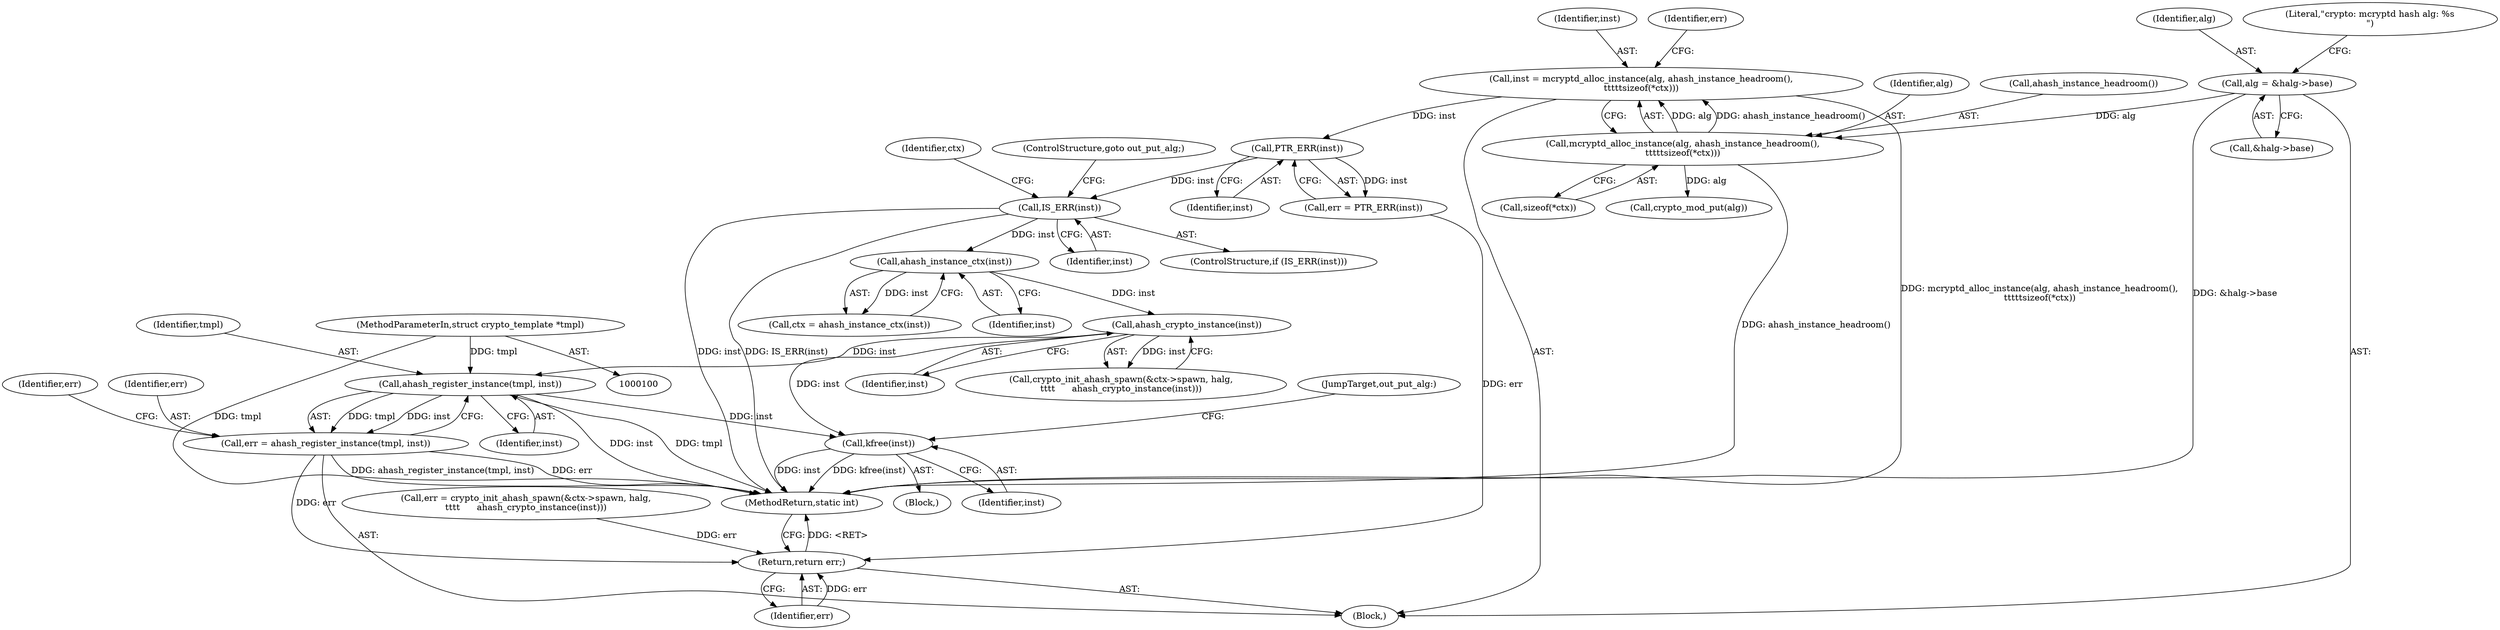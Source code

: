 digraph "0_linux_48a992727d82cb7db076fa15d372178743b1f4cd_0@pointer" {
"1000324" [label="(Call,ahash_register_instance(tmpl, inst))"];
"1000101" [label="(MethodParameterIn,struct crypto_template *tmpl)"];
"1000182" [label="(Call,ahash_crypto_instance(inst))"];
"1000167" [label="(Call,ahash_instance_ctx(inst))"];
"1000162" [label="(Call,IS_ERR(inst))"];
"1000159" [label="(Call,PTR_ERR(inst))"];
"1000149" [label="(Call,inst = mcryptd_alloc_instance(alg, ahash_instance_headroom(),\n\t\t\t\t\tsizeof(*ctx)))"];
"1000151" [label="(Call,mcryptd_alloc_instance(alg, ahash_instance_headroom(),\n\t\t\t\t\tsizeof(*ctx)))"];
"1000138" [label="(Call,alg = &halg->base)"];
"1000322" [label="(Call,err = ahash_register_instance(tmpl, inst))"];
"1000341" [label="(Return,return err;)"];
"1000336" [label="(Call,kfree(inst))"];
"1000168" [label="(Identifier,inst)"];
"1000154" [label="(Call,sizeof(*ctx))"];
"1000336" [label="(Call,kfree(inst))"];
"1000101" [label="(MethodParameterIn,struct crypto_template *tmpl)"];
"1000138" [label="(Call,alg = &halg->base)"];
"1000176" [label="(Call,crypto_init_ahash_spawn(&ctx->spawn, halg,\n\t\t\t\t      ahash_crypto_instance(inst)))"];
"1000182" [label="(Call,ahash_crypto_instance(inst))"];
"1000163" [label="(Identifier,inst)"];
"1000149" [label="(Call,inst = mcryptd_alloc_instance(alg, ahash_instance_headroom(),\n\t\t\t\t\tsizeof(*ctx)))"];
"1000325" [label="(Identifier,tmpl)"];
"1000328" [label="(Identifier,err)"];
"1000342" [label="(Identifier,err)"];
"1000322" [label="(Call,err = ahash_register_instance(tmpl, inst))"];
"1000139" [label="(Identifier,alg)"];
"1000174" [label="(Call,err = crypto_init_ahash_spawn(&ctx->spawn, halg,\n\t\t\t\t      ahash_crypto_instance(inst)))"];
"1000166" [label="(Identifier,ctx)"];
"1000152" [label="(Identifier,alg)"];
"1000159" [label="(Call,PTR_ERR(inst))"];
"1000323" [label="(Identifier,err)"];
"1000140" [label="(Call,&halg->base)"];
"1000162" [label="(Call,IS_ERR(inst))"];
"1000145" [label="(Literal,\"crypto: mcryptd hash alg: %s\n\")"];
"1000161" [label="(ControlStructure,if (IS_ERR(inst)))"];
"1000324" [label="(Call,ahash_register_instance(tmpl, inst))"];
"1000151" [label="(Call,mcryptd_alloc_instance(alg, ahash_instance_headroom(),\n\t\t\t\t\tsizeof(*ctx)))"];
"1000104" [label="(Block,)"];
"1000337" [label="(Identifier,inst)"];
"1000153" [label="(Call,ahash_instance_headroom())"];
"1000150" [label="(Identifier,inst)"];
"1000160" [label="(Identifier,inst)"];
"1000326" [label="(Identifier,inst)"];
"1000164" [label="(ControlStructure,goto out_put_alg;)"];
"1000329" [label="(Block,)"];
"1000165" [label="(Call,ctx = ahash_instance_ctx(inst))"];
"1000341" [label="(Return,return err;)"];
"1000343" [label="(MethodReturn,static int)"];
"1000338" [label="(JumpTarget,out_put_alg:)"];
"1000158" [label="(Identifier,err)"];
"1000183" [label="(Identifier,inst)"];
"1000167" [label="(Call,ahash_instance_ctx(inst))"];
"1000157" [label="(Call,err = PTR_ERR(inst))"];
"1000339" [label="(Call,crypto_mod_put(alg))"];
"1000324" -> "1000322"  [label="AST: "];
"1000324" -> "1000326"  [label="CFG: "];
"1000325" -> "1000324"  [label="AST: "];
"1000326" -> "1000324"  [label="AST: "];
"1000322" -> "1000324"  [label="CFG: "];
"1000324" -> "1000343"  [label="DDG: inst"];
"1000324" -> "1000343"  [label="DDG: tmpl"];
"1000324" -> "1000322"  [label="DDG: tmpl"];
"1000324" -> "1000322"  [label="DDG: inst"];
"1000101" -> "1000324"  [label="DDG: tmpl"];
"1000182" -> "1000324"  [label="DDG: inst"];
"1000324" -> "1000336"  [label="DDG: inst"];
"1000101" -> "1000100"  [label="AST: "];
"1000101" -> "1000343"  [label="DDG: tmpl"];
"1000182" -> "1000176"  [label="AST: "];
"1000182" -> "1000183"  [label="CFG: "];
"1000183" -> "1000182"  [label="AST: "];
"1000176" -> "1000182"  [label="CFG: "];
"1000182" -> "1000176"  [label="DDG: inst"];
"1000167" -> "1000182"  [label="DDG: inst"];
"1000182" -> "1000336"  [label="DDG: inst"];
"1000167" -> "1000165"  [label="AST: "];
"1000167" -> "1000168"  [label="CFG: "];
"1000168" -> "1000167"  [label="AST: "];
"1000165" -> "1000167"  [label="CFG: "];
"1000167" -> "1000165"  [label="DDG: inst"];
"1000162" -> "1000167"  [label="DDG: inst"];
"1000162" -> "1000161"  [label="AST: "];
"1000162" -> "1000163"  [label="CFG: "];
"1000163" -> "1000162"  [label="AST: "];
"1000164" -> "1000162"  [label="CFG: "];
"1000166" -> "1000162"  [label="CFG: "];
"1000162" -> "1000343"  [label="DDG: inst"];
"1000162" -> "1000343"  [label="DDG: IS_ERR(inst)"];
"1000159" -> "1000162"  [label="DDG: inst"];
"1000159" -> "1000157"  [label="AST: "];
"1000159" -> "1000160"  [label="CFG: "];
"1000160" -> "1000159"  [label="AST: "];
"1000157" -> "1000159"  [label="CFG: "];
"1000159" -> "1000157"  [label="DDG: inst"];
"1000149" -> "1000159"  [label="DDG: inst"];
"1000149" -> "1000104"  [label="AST: "];
"1000149" -> "1000151"  [label="CFG: "];
"1000150" -> "1000149"  [label="AST: "];
"1000151" -> "1000149"  [label="AST: "];
"1000158" -> "1000149"  [label="CFG: "];
"1000149" -> "1000343"  [label="DDG: mcryptd_alloc_instance(alg, ahash_instance_headroom(),\n\t\t\t\t\tsizeof(*ctx))"];
"1000151" -> "1000149"  [label="DDG: alg"];
"1000151" -> "1000149"  [label="DDG: ahash_instance_headroom()"];
"1000151" -> "1000154"  [label="CFG: "];
"1000152" -> "1000151"  [label="AST: "];
"1000153" -> "1000151"  [label="AST: "];
"1000154" -> "1000151"  [label="AST: "];
"1000151" -> "1000343"  [label="DDG: ahash_instance_headroom()"];
"1000138" -> "1000151"  [label="DDG: alg"];
"1000151" -> "1000339"  [label="DDG: alg"];
"1000138" -> "1000104"  [label="AST: "];
"1000138" -> "1000140"  [label="CFG: "];
"1000139" -> "1000138"  [label="AST: "];
"1000140" -> "1000138"  [label="AST: "];
"1000145" -> "1000138"  [label="CFG: "];
"1000138" -> "1000343"  [label="DDG: &halg->base"];
"1000322" -> "1000104"  [label="AST: "];
"1000323" -> "1000322"  [label="AST: "];
"1000328" -> "1000322"  [label="CFG: "];
"1000322" -> "1000343"  [label="DDG: ahash_register_instance(tmpl, inst)"];
"1000322" -> "1000343"  [label="DDG: err"];
"1000322" -> "1000341"  [label="DDG: err"];
"1000341" -> "1000104"  [label="AST: "];
"1000341" -> "1000342"  [label="CFG: "];
"1000342" -> "1000341"  [label="AST: "];
"1000343" -> "1000341"  [label="CFG: "];
"1000341" -> "1000343"  [label="DDG: <RET>"];
"1000342" -> "1000341"  [label="DDG: err"];
"1000157" -> "1000341"  [label="DDG: err"];
"1000174" -> "1000341"  [label="DDG: err"];
"1000336" -> "1000329"  [label="AST: "];
"1000336" -> "1000337"  [label="CFG: "];
"1000337" -> "1000336"  [label="AST: "];
"1000338" -> "1000336"  [label="CFG: "];
"1000336" -> "1000343"  [label="DDG: kfree(inst)"];
"1000336" -> "1000343"  [label="DDG: inst"];
}
